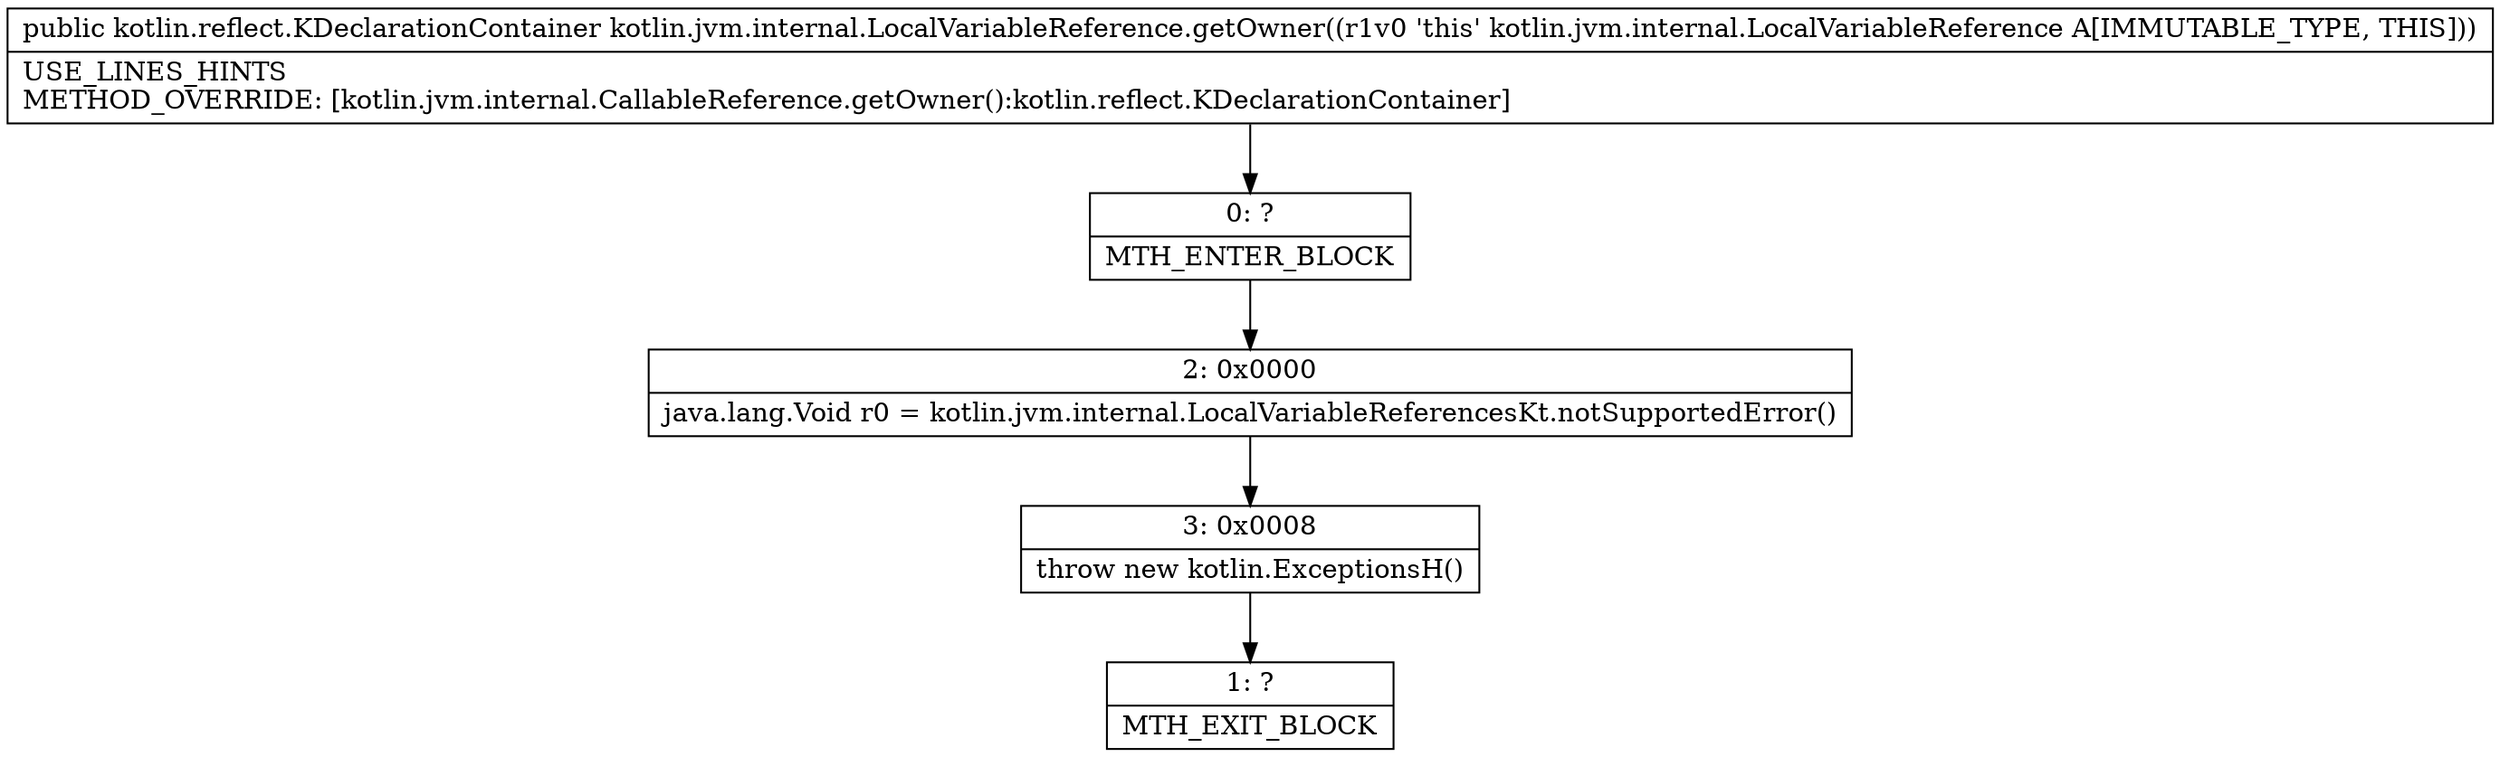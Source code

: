 digraph "CFG forkotlin.jvm.internal.LocalVariableReference.getOwner()Lkotlin\/reflect\/KDeclarationContainer;" {
Node_0 [shape=record,label="{0\:\ ?|MTH_ENTER_BLOCK\l}"];
Node_2 [shape=record,label="{2\:\ 0x0000|java.lang.Void r0 = kotlin.jvm.internal.LocalVariableReferencesKt.notSupportedError()\l}"];
Node_3 [shape=record,label="{3\:\ 0x0008|throw new kotlin.ExceptionsH()\l}"];
Node_1 [shape=record,label="{1\:\ ?|MTH_EXIT_BLOCK\l}"];
MethodNode[shape=record,label="{public kotlin.reflect.KDeclarationContainer kotlin.jvm.internal.LocalVariableReference.getOwner((r1v0 'this' kotlin.jvm.internal.LocalVariableReference A[IMMUTABLE_TYPE, THIS]))  | USE_LINES_HINTS\lMETHOD_OVERRIDE: [kotlin.jvm.internal.CallableReference.getOwner():kotlin.reflect.KDeclarationContainer]\l}"];
MethodNode -> Node_0;Node_0 -> Node_2;
Node_2 -> Node_3;
Node_3 -> Node_1;
}

